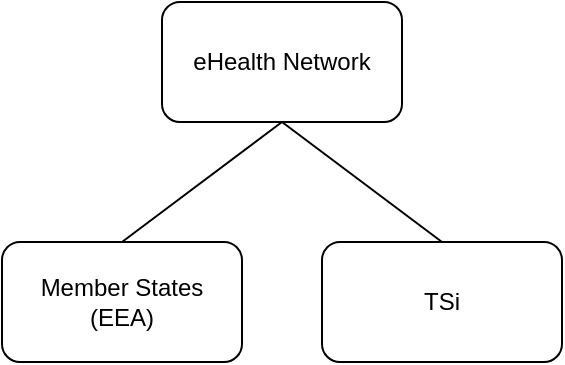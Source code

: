 <mxfile version="15.7.3" type="device"><diagram id="ONhLoUhmbz2CxGIN2Z1D" name="Page-1"><mxGraphModel dx="1106" dy="850" grid="1" gridSize="10" guides="1" tooltips="1" connect="1" arrows="1" fold="1" page="1" pageScale="1" pageWidth="827" pageHeight="1169" math="0" shadow="0"><root><mxCell id="0"/><mxCell id="1" parent="0"/><mxCell id="Xqg82bYSO_SY_T7CIi9K-1" value="eHealth Network" style="rounded=1;whiteSpace=wrap;html=1;" parent="1" vertex="1"><mxGeometry x="360" y="400" width="120" height="60" as="geometry"/></mxCell><mxCell id="Xqg82bYSO_SY_T7CIi9K-2" value="Member States&lt;br&gt;(EEA)" style="rounded=1;whiteSpace=wrap;html=1;" parent="1" vertex="1"><mxGeometry x="280" y="520" width="120" height="60" as="geometry"/></mxCell><mxCell id="Xqg82bYSO_SY_T7CIi9K-3" value="TSi" style="rounded=1;whiteSpace=wrap;html=1;" parent="1" vertex="1"><mxGeometry x="440" y="520" width="120" height="60" as="geometry"/></mxCell><mxCell id="Xqg82bYSO_SY_T7CIi9K-5" value="" style="endArrow=none;html=1;rounded=0;exitX=0.5;exitY=0;exitDx=0;exitDy=0;entryX=0.5;entryY=1;entryDx=0;entryDy=0;" parent="1" source="Xqg82bYSO_SY_T7CIi9K-2" target="Xqg82bYSO_SY_T7CIi9K-1" edge="1"><mxGeometry width="50" height="50" relative="1" as="geometry"><mxPoint x="390" y="450" as="sourcePoint"/><mxPoint x="440" y="400" as="targetPoint"/></mxGeometry></mxCell><mxCell id="Xqg82bYSO_SY_T7CIi9K-6" value="" style="endArrow=none;html=1;rounded=0;exitX=0.5;exitY=0;exitDx=0;exitDy=0;entryX=0.5;entryY=1;entryDx=0;entryDy=0;" parent="1" source="Xqg82bYSO_SY_T7CIi9K-3" target="Xqg82bYSO_SY_T7CIi9K-1" edge="1"><mxGeometry width="50" height="50" relative="1" as="geometry"><mxPoint x="390" y="450" as="sourcePoint"/><mxPoint x="440" y="400" as="targetPoint"/></mxGeometry></mxCell></root></mxGraphModel></diagram></mxfile>